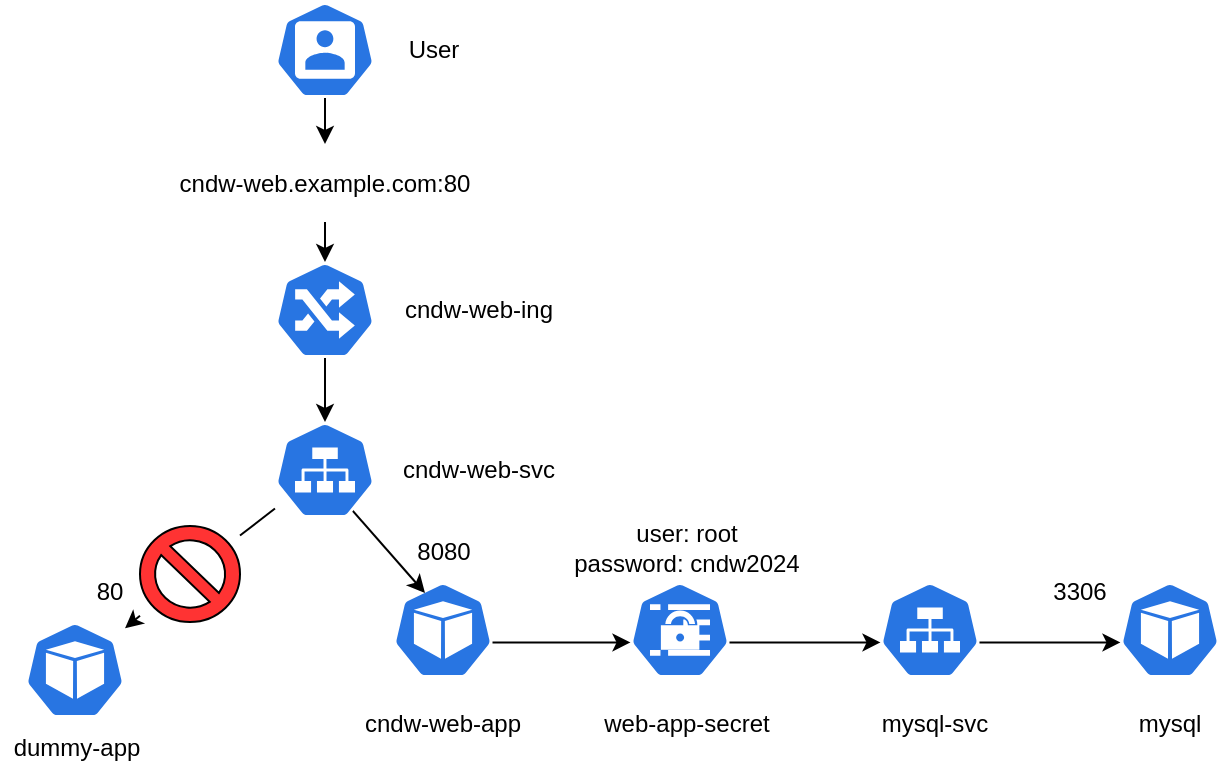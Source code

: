 <mxfile>
    <diagram id="JX4NkJ-dh71wis0x95Et" name="ページ1">
        <mxGraphModel dx="962" dy="443" grid="1" gridSize="10" guides="1" tooltips="1" connect="1" arrows="1" fold="1" page="1" pageScale="1" pageWidth="827" pageHeight="1169" math="0" shadow="0">
            <root>
                <mxCell id="0"/>
                <mxCell id="1" parent="0"/>
                <mxCell id="2" value="" style="sketch=0;html=1;dashed=0;whitespace=wrap;fillColor=#2875E2;strokeColor=#ffffff;points=[[0.005,0.63,0],[0.1,0.2,0],[0.9,0.2,0],[0.5,0,0],[0.995,0.63,0],[0.72,0.99,0],[0.5,1,0],[0.28,0.99,0]];verticalLabelPosition=bottom;align=center;verticalAlign=top;shape=mxgraph.kubernetes.icon;prIcon=pod" parent="1" vertex="1">
                    <mxGeometry x="266.5" y="310" width="50" height="48" as="geometry"/>
                </mxCell>
                <mxCell id="3" value="" style="sketch=0;html=1;dashed=0;whitespace=wrap;fillColor=#2875E2;strokeColor=#ffffff;points=[[0.005,0.63,0],[0.1,0.2,0],[0.9,0.2,0],[0.5,0,0],[0.995,0.63,0],[0.72,0.99,0],[0.5,1,0],[0.28,0.99,0]];verticalLabelPosition=bottom;align=center;verticalAlign=top;shape=mxgraph.kubernetes.icon;prIcon=pod" parent="1" vertex="1">
                    <mxGeometry x="82.5" y="330" width="50" height="48" as="geometry"/>
                </mxCell>
                <mxCell id="4" value="" style="sketch=0;html=1;dashed=0;whitespace=wrap;fillColor=#2875E2;strokeColor=#ffffff;points=[[0.005,0.63,0],[0.1,0.2,0],[0.9,0.2,0],[0.5,0,0],[0.995,0.63,0],[0.72,0.99,0],[0.5,1,0],[0.28,0.99,0]];verticalLabelPosition=bottom;align=center;verticalAlign=top;shape=mxgraph.kubernetes.icon;prIcon=secret" parent="1" vertex="1">
                    <mxGeometry x="385" y="310" width="50" height="48" as="geometry"/>
                </mxCell>
                <mxCell id="14" value="" style="edgeStyle=none;html=1;startArrow=none;" parent="1" source="34" target="3" edge="1">
                    <mxGeometry relative="1" as="geometry"/>
                </mxCell>
                <mxCell id="16" value="" style="edgeStyle=none;html=1;entryX=0.32;entryY=0.115;entryDx=0;entryDy=0;entryPerimeter=0;" parent="1" target="2" edge="1">
                    <mxGeometry relative="1" as="geometry">
                        <mxPoint x="242.5" y="270" as="sourcePoint"/>
                        <Array as="points"/>
                    </mxGeometry>
                </mxCell>
                <mxCell id="5" value="" style="sketch=0;html=1;dashed=0;whitespace=wrap;fillColor=#2875E2;strokeColor=#ffffff;points=[[0.005,0.63,0],[0.1,0.2,0],[0.9,0.2,0],[0.5,0,0],[0.995,0.63,0],[0.72,0.99,0],[0.5,1,0],[0.28,0.99,0]];verticalLabelPosition=bottom;align=center;verticalAlign=top;shape=mxgraph.kubernetes.icon;prIcon=svc" parent="1" vertex="1">
                    <mxGeometry x="207.5" y="230" width="50" height="48" as="geometry"/>
                </mxCell>
                <mxCell id="12" value="" style="edgeStyle=none;html=1;" parent="1" source="6" target="31" edge="1">
                    <mxGeometry relative="1" as="geometry">
                        <mxPoint x="232.5" y="110" as="targetPoint"/>
                    </mxGeometry>
                </mxCell>
                <mxCell id="6" value="" style="sketch=0;html=1;dashed=0;whitespace=wrap;fillColor=#2875E2;strokeColor=#ffffff;points=[[0.005,0.63,0],[0.1,0.2,0],[0.9,0.2,0],[0.5,0,0],[0.995,0.63,0],[0.72,0.99,0],[0.5,1,0],[0.28,0.99,0]];verticalLabelPosition=bottom;align=center;verticalAlign=top;shape=mxgraph.kubernetes.icon;prIcon=user" parent="1" vertex="1">
                    <mxGeometry x="207.5" y="20" width="50" height="48" as="geometry"/>
                </mxCell>
                <mxCell id="8" value="" style="sketch=0;html=1;dashed=0;whitespace=wrap;fillColor=#2875E2;strokeColor=#ffffff;points=[[0.005,0.63,0],[0.1,0.2,0],[0.9,0.2,0],[0.5,0,0],[0.995,0.63,0],[0.72,0.99,0],[0.5,1,0],[0.28,0.99,0]];verticalLabelPosition=bottom;align=center;verticalAlign=top;shape=mxgraph.kubernetes.icon;prIcon=ing" parent="1" vertex="1">
                    <mxGeometry x="207.5" y="150" width="50" height="48" as="geometry"/>
                </mxCell>
                <mxCell id="10" value="" style="sketch=0;html=1;dashed=0;whitespace=wrap;fillColor=#2875E2;strokeColor=#ffffff;points=[[0.005,0.63,0],[0.1,0.2,0],[0.9,0.2,0],[0.5,0,0],[0.995,0.63,0],[0.72,0.99,0],[0.5,1,0],[0.28,0.99,0]];verticalLabelPosition=bottom;align=center;verticalAlign=top;shape=mxgraph.kubernetes.icon;prIcon=svc" parent="1" vertex="1">
                    <mxGeometry x="510" y="310" width="50" height="48" as="geometry"/>
                </mxCell>
                <mxCell id="18" value="" style="edgeStyle=none;html=1;exitX=0.5;exitY=1;exitDx=0;exitDy=0;" parent="1" source="31" target="8" edge="1">
                    <mxGeometry relative="1" as="geometry">
                        <mxPoint x="272.5" y="180" as="sourcePoint"/>
                        <mxPoint x="217.5" y="232" as="targetPoint"/>
                    </mxGeometry>
                </mxCell>
                <mxCell id="19" value="" style="edgeStyle=none;html=1;exitX=0.995;exitY=0.63;exitDx=0;exitDy=0;exitPerimeter=0;entryX=0.005;entryY=0.63;entryDx=0;entryDy=0;entryPerimeter=0;" parent="1" source="4" target="10" edge="1">
                    <mxGeometry relative="1" as="geometry">
                        <mxPoint x="522.5" y="300" as="sourcePoint"/>
                        <mxPoint x="532.5" y="240" as="targetPoint"/>
                        <Array as="points"/>
                    </mxGeometry>
                </mxCell>
                <mxCell id="20" value="" style="edgeStyle=none;html=1;exitX=0.995;exitY=0.63;exitDx=0;exitDy=0;exitPerimeter=0;entryX=0.005;entryY=0.63;entryDx=0;entryDy=0;entryPerimeter=0;" parent="1" source="2" target="4" edge="1">
                    <mxGeometry relative="1" as="geometry">
                        <mxPoint x="417.5" y="250" as="sourcePoint"/>
                        <mxPoint x="478" y="298" as="targetPoint"/>
                    </mxGeometry>
                </mxCell>
                <mxCell id="21" value="" style="edgeStyle=none;html=1;exitX=0.995;exitY=0.63;exitDx=0;exitDy=0;exitPerimeter=0;entryX=0.005;entryY=0.63;entryDx=0;entryDy=0;entryPerimeter=0;" parent="1" source="10" target="11" edge="1">
                    <mxGeometry relative="1" as="geometry">
                        <mxPoint x="477.5" y="231.5" as="sourcePoint"/>
                        <mxPoint x="528" y="231.5" as="targetPoint"/>
                    </mxGeometry>
                </mxCell>
                <mxCell id="11" value="" style="sketch=0;html=1;dashed=0;whitespace=wrap;fillColor=#2875E2;strokeColor=#ffffff;points=[[0.005,0.63,0],[0.1,0.2,0],[0.9,0.2,0],[0.5,0,0],[0.995,0.63,0],[0.72,0.99,0],[0.5,1,0],[0.28,0.99,0]];verticalLabelPosition=bottom;align=center;verticalAlign=top;shape=mxgraph.kubernetes.icon;prIcon=pod" parent="1" vertex="1">
                    <mxGeometry x="630" y="310" width="50" height="48" as="geometry"/>
                </mxCell>
                <mxCell id="23" value="User" style="text;strokeColor=none;align=center;fillColor=none;html=1;verticalAlign=middle;whiteSpace=wrap;rounded=0;" parent="1" vertex="1">
                    <mxGeometry x="256.5" y="29" width="60" height="30" as="geometry"/>
                </mxCell>
                <mxCell id="25" value="mysql" style="text;strokeColor=none;align=center;fillColor=none;html=1;verticalAlign=middle;whiteSpace=wrap;rounded=0;" parent="1" vertex="1">
                    <mxGeometry x="625" y="366" width="60" height="30" as="geometry"/>
                </mxCell>
                <mxCell id="26" value="cndw-web-app" style="text;strokeColor=none;align=center;fillColor=none;html=1;verticalAlign=middle;whiteSpace=wrap;rounded=0;" parent="1" vertex="1">
                    <mxGeometry x="249" y="366" width="85" height="30" as="geometry"/>
                </mxCell>
                <mxCell id="27" value="dummy-app" style="text;strokeColor=none;align=center;fillColor=none;html=1;verticalAlign=middle;whiteSpace=wrap;rounded=0;" parent="1" vertex="1">
                    <mxGeometry x="71.25" y="378" width="75" height="30" as="geometry"/>
                </mxCell>
                <mxCell id="29" value="cndw-web-svc" style="text;strokeColor=none;align=center;fillColor=none;html=1;verticalAlign=middle;whiteSpace=wrap;rounded=0;" parent="1" vertex="1">
                    <mxGeometry x="267.5" y="240" width="82.5" height="28" as="geometry"/>
                </mxCell>
                <mxCell id="30" value="cndw-web-ing" style="text;strokeColor=none;align=center;fillColor=none;html=1;verticalAlign=middle;whiteSpace=wrap;rounded=0;" parent="1" vertex="1">
                    <mxGeometry x="267.5" y="160" width="82.5" height="28" as="geometry"/>
                </mxCell>
                <mxCell id="32" value="" style="edgeStyle=none;html=1;exitX=0.5;exitY=1;exitDx=0;exitDy=0;exitPerimeter=0;entryX=0.5;entryY=0;entryDx=0;entryDy=0;entryPerimeter=0;" parent="1" source="8" target="5" edge="1">
                    <mxGeometry relative="1" as="geometry">
                        <Array as="points"/>
                    </mxGeometry>
                </mxCell>
                <mxCell id="31" value="cndw-web.example.com:80" style="text;strokeColor=none;align=center;fillColor=none;html=1;verticalAlign=middle;whiteSpace=wrap;rounded=0;" parent="1" vertex="1">
                    <mxGeometry x="146.25" y="91" width="172.5" height="39" as="geometry"/>
                </mxCell>
                <mxCell id="35" value="user: root&lt;br&gt;password: cndw2024" style="text;strokeColor=none;align=center;fillColor=none;html=1;verticalAlign=middle;whiteSpace=wrap;rounded=0;" parent="1" vertex="1">
                    <mxGeometry x="352.25" y="268" width="122.5" height="50" as="geometry"/>
                </mxCell>
                <mxCell id="36" value="web-app-secret" style="text;strokeColor=none;align=center;fillColor=none;html=1;verticalAlign=middle;whiteSpace=wrap;rounded=0;" parent="1" vertex="1">
                    <mxGeometry x="371" y="366" width="85" height="30" as="geometry"/>
                </mxCell>
                <mxCell id="37" value="" style="edgeStyle=none;html=1;endArrow=none;" parent="1" source="5" target="34" edge="1">
                    <mxGeometry relative="1" as="geometry">
                        <mxPoint x="207.5" y="274.465" as="sourcePoint"/>
                        <mxPoint x="150" y="321.535" as="targetPoint"/>
                    </mxGeometry>
                </mxCell>
                <mxCell id="34" value="" style="verticalLabelPosition=bottom;verticalAlign=top;html=1;shape=mxgraph.basic.no_symbol;fillColor=#FF3333;" parent="1" vertex="1">
                    <mxGeometry x="140" y="282" width="50" height="48" as="geometry"/>
                </mxCell>
                <mxCell id="38" value="3306" style="text;strokeColor=none;align=center;fillColor=none;html=1;verticalAlign=middle;whiteSpace=wrap;rounded=0;" parent="1" vertex="1">
                    <mxGeometry x="580" y="300" width="60" height="30" as="geometry"/>
                </mxCell>
                <mxCell id="39" value="80" style="text;strokeColor=none;align=center;fillColor=none;html=1;verticalAlign=middle;whiteSpace=wrap;rounded=0;" parent="1" vertex="1">
                    <mxGeometry x="70" y="300" width="110" height="30" as="geometry"/>
                </mxCell>
                <mxCell id="40" value="8080" style="text;strokeColor=none;align=center;fillColor=none;html=1;verticalAlign=middle;whiteSpace=wrap;rounded=0;" parent="1" vertex="1">
                    <mxGeometry x="261.5" y="280" width="60" height="30" as="geometry"/>
                </mxCell>
                <mxCell id="41" value="mysql-svc" style="text;strokeColor=none;align=center;fillColor=none;html=1;verticalAlign=middle;whiteSpace=wrap;rounded=0;" vertex="1" parent="1">
                    <mxGeometry x="495" y="366" width="85" height="30" as="geometry"/>
                </mxCell>
            </root>
        </mxGraphModel>
    </diagram>
</mxfile>